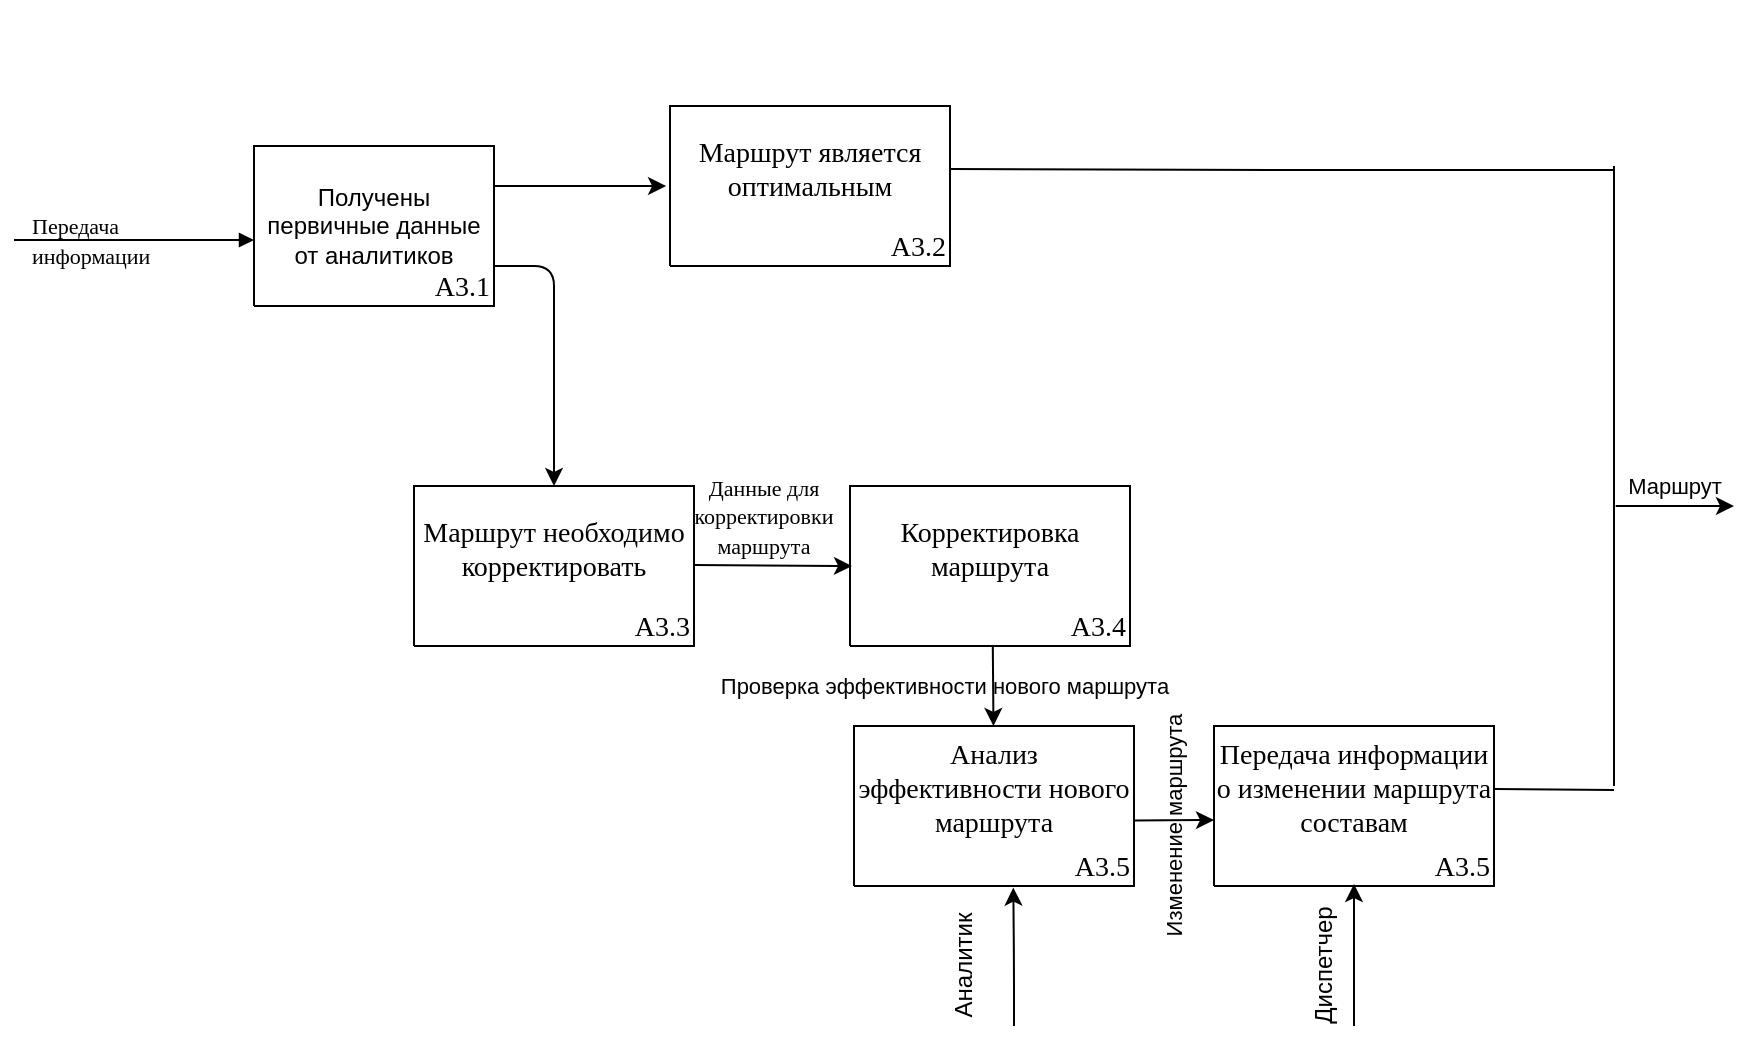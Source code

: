 <mxfile version="13.1.14" type="device"><diagram name="Страница-1" id="Страница-1"><mxGraphModel dx="1815" dy="524" grid="1" gridSize="10" guides="1" tooltips="1" connect="1" arrows="1" fold="1" page="1" pageScale="1" pageWidth="827" pageHeight="1169" math="0" shadow="0"><root><mxCell id="0"/><mxCell id="1" value="Соединительная линия" parent="0"/><mxCell id="2" style="vsdxID=13;fillColor=none;gradientColor=none;strokeColor=none;spacingTop=-1;spacingBottom=-1;spacingLeft=-1;spacingRight=-1;labelBackgroundColor=none;rounded=0;html=1;whiteSpace=wrap;" parent="1" vertex="1"><mxGeometry x="200" y="270" width="140" height="80" as="geometry"/></mxCell><mxCell id="3" style="vsdxID=14;fillColor=#FFFFFF;gradientColor=none;shape=stencil(nZBLDoAgDERP0z3SIyjew0SURgSD+Lu9kMZoXLhwN9O+tukAlrNpJg1SzDH4QW/URgNYgZTkjA4UkwJUgGXng+6DX1zLfmoymdXo17xh5zmRJ6Q42BWCfc2oJfdAr+Yv+AP9Cb7OJ3H/2JG1HNGz/84klThPVCc=);strokeColor=#000000;spacingTop=-1;spacingBottom=-1;spacingLeft=-1;spacingRight=-1;labelBackgroundColor=none;rounded=0;html=1;whiteSpace=wrap;" parent="2" vertex="1"><mxGeometry width="140" height="80" as="geometry"/></mxCell><mxCell id="4" value="&lt;p style=&quot;margin-left: 0 ; margin-right: 0 ; margin-top: 0px ; margin-bottom: 0px ; text-indent: 0 ; direction: ltr&quot;&gt;&lt;font style=&quot;font-size: 14px ; font-family: &amp;#34;calibri&amp;#34; ; color: #000000 ; direction: ltr ; letter-spacing: 0px ; line-height: 120% ; opacity: 1&quot;&gt;A3.3&lt;/font&gt;&lt;font style=&quot;font-size: 14px ; font-family: &amp;#34;calibri&amp;#34; ; color: #000000 ; direction: ltr ; letter-spacing: 0px ; line-height: 120% ; opacity: 1&quot;&gt;&lt;br&gt;&lt;/font&gt;&lt;/p&gt;" style="verticalAlign=middle;align=right;vsdxID=15;fillColor=none;gradientColor=none;strokeColor=none;spacingTop=-3;spacingBottom=-3;labelBackgroundColor=none;rounded=0;html=1;whiteSpace=wrap;" parent="2" vertex="1"><mxGeometry y="63" width="140" height="16" as="geometry"/></mxCell><mxCell id="5" value="&lt;p style=&quot;align:right;margin-left:0;margin-right:0;margin-top:0px;margin-bottom:0px;text-indent:0;valign:middle;direction:ltr;&quot;&gt;&lt;font style=&quot;font-size:14px;font-family:Calibri;color:#000000;direction:ltr;letter-spacing:0px;line-height:120%;opacity:1&quot;&gt;&lt;br/&gt;&lt;/font&gt;&lt;/p&gt;" style="verticalAlign=middle;align=right;vsdxID=16;fillColor=none;gradientColor=none;strokeColor=none;spacingBottom=-3;labelBackgroundColor=none;rounded=0;html=1;whiteSpace=wrap;" parent="2" vertex="1"><mxGeometry y="80" width="140" height="22" as="geometry"/></mxCell><mxCell id="6" value="&lt;p style=&quot;margin-left: 0 ; margin-right: 0 ; margin-top: 0px ; margin-bottom: 0px ; text-indent: 0 ; direction: ltr&quot;&gt;&lt;font style=&quot;font-size: 14px ; font-family: &amp;#34;calibri&amp;#34; ; color: #000000 ; direction: ltr ; letter-spacing: 0px ; line-height: 120% ; opacity: 1&quot;&gt;Маршрут необходимо корректировать&lt;/font&gt;&lt;/p&gt;" style="verticalAlign=middle;align=center;vsdxID=17;fillColor=none;gradientColor=none;strokeColor=none;labelBackgroundColor=none;rounded=0;html=1;whiteSpace=wrap;" parent="2" vertex="1"><mxGeometry width="140" height="63" as="geometry"/></mxCell><mxCell id="31" value="" style="vsdxID=11;edgeStyle=none;startArrow=none;endArrow=block;startSize=5;endSize=5;strokeColor=#000000;spacingTop=0;spacingBottom=0;spacingLeft=0;spacingRight=0;verticalAlign=middle;html=1;labelBackgroundColor=#ffffff;rounded=1;align=center;" parent="1" edge="1"><mxGeometry relative="1" as="geometry"><mxPoint as="offset"/><Array as="points"/><mxPoint y="147" as="sourcePoint"/><mxPoint x="120" y="147" as="targetPoint"/></mxGeometry></mxCell><mxCell id="7" value="&lt;font style=&quot;font-size: 11px ; font-family: &amp;#34;calibri&amp;#34; ; color: #000000 ; direction: ltr ; letter-spacing: 0px ; line-height: 120% ; opacity: 1&quot;&gt;Передача информации&lt;br&gt;&lt;/font&gt;" style="verticalAlign=middle;align=left;vsdxID=12;fillColor=none;gradientColor=none;shape=stencil(nZBLDoAgDERP0z3SIyjew0SURgSD+Lu9kMZoXLhwN9O+tukAlrNpJg1SzDH4QW/URgNYgZTkjA4UkwJUgGXng+6DX1zLfmoymdXo17xh5zmRJ6Q42BWCfc2oJfdAr+Yv+AP9Cb7OJ3H/2JG1HNGz/84klThPVCc=);strokeColor=none;spacingTop=-1;spacingBottom=-1;spacingLeft=-1;spacingRight=-1;labelBackgroundColor=none;rounded=0;html=1;whiteSpace=wrap;" parent="1" vertex="1"><mxGeometry x="8" y="132" width="90" height="30" as="geometry"/></mxCell><mxCell id="8" value="П" style="vsdxID=1;fillColor=none;gradientColor=none;strokeColor=none;spacingTop=-1;spacingBottom=-1;spacingLeft=-1;spacingRight=-1;labelBackgroundColor=none;rounded=0;html=1;whiteSpace=wrap;" parent="1" vertex="1"><mxGeometry x="120" y="100" width="120" height="80" as="geometry"/></mxCell><mxCell id="9" value="Получены первичные данные от аналитиков" style="vsdxID=2;fillColor=#FFFFFF;gradientColor=none;shape=stencil(nZBLDoAgDERP0z3SIyjew0SURgSD+Lu9kMZoXLhwN9O+tukAlrNpJg1SzDH4QW/URgNYgZTkjA4UkwJUgGXng+6DX1zLfmoymdXo17xh5zmRJ6Q42BWCfc2oJfdAr+Yv+AP9Cb7OJ3H/2JG1HNGz/84klThPVCc=);strokeColor=#000000;spacingTop=-1;spacingBottom=-1;spacingLeft=-1;spacingRight=-1;labelBackgroundColor=none;rounded=0;html=1;whiteSpace=wrap;" parent="8" vertex="1"><mxGeometry width="120" height="80" as="geometry"/></mxCell><mxCell id="10" value="&lt;p style=&quot;margin-left: 0 ; margin-right: 0 ; margin-top: 0px ; margin-bottom: 0px ; text-indent: 0 ; direction: ltr&quot;&gt;&lt;font style=&quot;font-size: 14px ; font-family: &amp;#34;calibri&amp;#34; ; color: #000000 ; direction: ltr ; letter-spacing: 0px ; line-height: 120% ; opacity: 1&quot;&gt;A3.1&lt;/font&gt;&lt;font style=&quot;font-size: 14px ; font-family: &amp;#34;calibri&amp;#34; ; color: #000000 ; direction: ltr ; letter-spacing: 0px ; line-height: 120% ; opacity: 1&quot;&gt;&lt;br&gt;&lt;/font&gt;&lt;/p&gt;" style="verticalAlign=middle;align=right;vsdxID=3;fillColor=none;gradientColor=none;strokeColor=none;spacingTop=-3;spacingBottom=-3;labelBackgroundColor=none;rounded=0;html=1;whiteSpace=wrap;" parent="8" vertex="1"><mxGeometry y="63" width="120" height="16" as="geometry"/></mxCell><mxCell id="11" value="&lt;p style=&quot;align:right;margin-left:0;margin-right:0;margin-top:0px;margin-bottom:0px;text-indent:0;valign:middle;direction:ltr;&quot;&gt;&lt;font style=&quot;font-size:14px;font-family:Calibri;color:#000000;direction:ltr;letter-spacing:0px;line-height:120%;opacity:1&quot;&gt;&lt;br/&gt;&lt;/font&gt;&lt;/p&gt;" style="verticalAlign=middle;align=right;vsdxID=4;fillColor=none;gradientColor=none;strokeColor=none;spacingBottom=-3;labelBackgroundColor=none;rounded=0;html=1;whiteSpace=wrap;" parent="8" vertex="1"><mxGeometry y="80" width="120" height="22" as="geometry"/></mxCell><mxCell id="19" value="&lt;p style=&quot;align:center;margin-left:0;margin-right:0;margin-top:0px;margin-bottom:0px;text-indent:0;valign:middle;direction:ltr;&quot;&gt;&lt;/p&gt;" style="verticalAlign=middle;align=center;vsdxID=42;fillColor=none;gradientColor=none;shape=stencil(nZBLDoAgDERP0z3SIyjew0SURgSD+Lu9kMZoXLhwN9O+tukAlrNpJg1SzDH4QW/URgNYgZTkjA4UkwJUgGXng+6DX1zLfmoymdXo17xh5zmRJ6Q42BWCfc2oJfdAr+Yv+AP9Cb7OJ3H/2JG1HNGz/84klThPVCc=);strokeColor=none;spacingTop=-1;spacingBottom=-1;spacingLeft=-1;spacingRight=-1;labelBackgroundColor=none;rounded=0;html=1;whiteSpace=wrap;" parent="1" vertex="1"><mxGeometry x="330" y="373" width="90" height="30" as="geometry"/></mxCell><mxCell id="20" style="vsdxID=6;fillColor=none;gradientColor=none;strokeColor=none;spacingTop=-1;spacingBottom=-1;spacingLeft=-1;spacingRight=-1;labelBackgroundColor=none;rounded=1;html=1;whiteSpace=wrap;" parent="1" vertex="1"><mxGeometry x="468" y="120" width="-228" height="88" as="geometry"/></mxCell><mxCell id="22" value="&lt;p style=&quot;margin-left: 0 ; margin-right: 0 ; margin-top: 0px ; margin-bottom: 0px ; text-indent: 0 ; direction: ltr&quot;&gt;&lt;font style=&quot;font-size: 11px ; font-family: &amp;#34;calibri&amp;#34; ; color: #000000 ; direction: ltr ; letter-spacing: 0px ; line-height: 120% ; opacity: 1&quot;&gt;Данные для корректировки маршрута&lt;/font&gt;&lt;/p&gt;" style="verticalAlign=middle;align=center;vsdxID=21;fillColor=none;gradientColor=none;shape=stencil(nZBLDoAgDERP0z3SIyjew0SURgSD+Lu9kMZoXLhwN9O+tukAlrNpJg1SzDH4QW/URgNYgZTkjA4UkwJUgGXng+6DX1zLfmoymdXo17xh5zmRJ6Q42BWCfc2oJfdAr+Yv+AP9Cb7OJ3H/2JG1HNGz/84klThPVCc=);strokeColor=none;spacingTop=-1;spacingBottom=-1;spacingLeft=-1;spacingRight=-1;labelBackgroundColor=none;rounded=0;html=1;whiteSpace=wrap;" parent="1" vertex="1"><mxGeometry x="330" y="270" width="90" height="30" as="geometry"/></mxCell><mxCell id="23" parent="1" vertex="1"><mxGeometry x="660" y="146" as="geometry"/></mxCell><mxCell id="25" parent="1" vertex="1"><mxGeometry x="660" y="228" as="geometry"/></mxCell><mxCell id="27" parent="1" vertex="1"><mxGeometry x="660" y="133" as="geometry"/></mxCell><mxCell id="29" parent="1" vertex="1"><mxGeometry x="217" y="28" as="geometry"/></mxCell><mxCell id="hqA0SRR-Sxvv2IlFRzZ7-31" style="vsdxID=13;fillColor=none;gradientColor=none;strokeColor=none;spacingTop=-1;spacingBottom=-1;spacingLeft=-1;spacingRight=-1;labelBackgroundColor=none;rounded=0;html=1;whiteSpace=wrap;" parent="1" vertex="1"><mxGeometry x="418" y="270" width="227" height="110" as="geometry"/></mxCell><mxCell id="hqA0SRR-Sxvv2IlFRzZ7-32" style="vsdxID=14;fillColor=#FFFFFF;gradientColor=none;shape=stencil(nZBLDoAgDERP0z3SIyjew0SURgSD+Lu9kMZoXLhwN9O+tukAlrNpJg1SzDH4QW/URgNYgZTkjA4UkwJUgGXng+6DX1zLfmoymdXo17xh5zmRJ6Q42BWCfc2oJfdAr+Yv+AP9Cb7OJ3H/2JG1HNGz/84klThPVCc=);strokeColor=#000000;spacingTop=-1;spacingBottom=-1;spacingLeft=-1;spacingRight=-1;labelBackgroundColor=none;rounded=0;html=1;whiteSpace=wrap;" parent="hqA0SRR-Sxvv2IlFRzZ7-31" vertex="1"><mxGeometry width="140" height="80" as="geometry"/></mxCell><mxCell id="hqA0SRR-Sxvv2IlFRzZ7-33" value="&lt;p style=&quot;margin-left: 0 ; margin-right: 0 ; margin-top: 0px ; margin-bottom: 0px ; text-indent: 0 ; direction: ltr&quot;&gt;&lt;font style=&quot;font-size: 14px ; font-family: &amp;#34;calibri&amp;#34; ; color: #000000 ; direction: ltr ; letter-spacing: 0px ; line-height: 120% ; opacity: 1&quot;&gt;A3.4&lt;/font&gt;&lt;font style=&quot;font-size: 14px ; font-family: &amp;#34;calibri&amp;#34; ; color: #000000 ; direction: ltr ; letter-spacing: 0px ; line-height: 120% ; opacity: 1&quot;&gt;&lt;br&gt;&lt;/font&gt;&lt;/p&gt;" style="verticalAlign=middle;align=right;vsdxID=15;fillColor=none;gradientColor=none;strokeColor=none;spacingTop=-3;spacingBottom=-3;labelBackgroundColor=none;rounded=0;html=1;whiteSpace=wrap;" parent="hqA0SRR-Sxvv2IlFRzZ7-31" vertex="1"><mxGeometry y="63" width="140" height="16" as="geometry"/></mxCell><mxCell id="hqA0SRR-Sxvv2IlFRzZ7-34" value="&lt;p style=&quot;align:right;margin-left:0;margin-right:0;margin-top:0px;margin-bottom:0px;text-indent:0;valign:middle;direction:ltr;&quot;&gt;&lt;font style=&quot;font-size:14px;font-family:Calibri;color:#000000;direction:ltr;letter-spacing:0px;line-height:120%;opacity:1&quot;&gt;&lt;br/&gt;&lt;/font&gt;&lt;/p&gt;" style="verticalAlign=middle;align=right;vsdxID=16;fillColor=none;gradientColor=none;strokeColor=none;spacingBottom=-3;labelBackgroundColor=none;rounded=0;html=1;whiteSpace=wrap;" parent="hqA0SRR-Sxvv2IlFRzZ7-31" vertex="1"><mxGeometry y="80" width="140" height="22" as="geometry"/></mxCell><mxCell id="hqA0SRR-Sxvv2IlFRzZ7-35" value="&lt;p style=&quot;margin-left: 0 ; margin-right: 0 ; margin-top: 0px ; margin-bottom: 0px ; text-indent: 0 ; direction: ltr&quot;&gt;&lt;font style=&quot;font-size: 14px ; font-family: &amp;#34;calibri&amp;#34; ; color: #000000 ; direction: ltr ; letter-spacing: 0px ; line-height: 120% ; opacity: 1&quot;&gt;Корректировка маршрута&lt;/font&gt;&lt;/p&gt;" style="verticalAlign=middle;align=center;vsdxID=17;fillColor=none;gradientColor=none;strokeColor=none;labelBackgroundColor=none;rounded=0;html=1;whiteSpace=wrap;" parent="hqA0SRR-Sxvv2IlFRzZ7-31" vertex="1"><mxGeometry width="140" height="63" as="geometry"/></mxCell><mxCell id="f2FqaVN6y339ZHhef3Es-41" value="&lt;font style=&quot;font-size: 11px&quot;&gt;Проверка эффективности нового маршрута&lt;/font&gt;" style="text;html=1;align=center;verticalAlign=middle;resizable=0;points=[];autosize=1;" vertex="1" parent="hqA0SRR-Sxvv2IlFRzZ7-31"><mxGeometry x="-78" y="90" width="250" height="20" as="geometry"/></mxCell><mxCell id="hqA0SRR-Sxvv2IlFRzZ7-37" value="" style="endArrow=classic;html=1;exitX=1;exitY=0.5;exitDx=0;exitDy=0;" parent="1" edge="1"><mxGeometry width="50" height="50" relative="1" as="geometry"><mxPoint x="340" y="309.5" as="sourcePoint"/><mxPoint x="419" y="310" as="targetPoint"/></mxGeometry></mxCell><mxCell id="hqA0SRR-Sxvv2IlFRzZ7-39" style="vsdxID=13;fillColor=none;gradientColor=none;strokeColor=none;spacingTop=-1;spacingBottom=-1;spacingLeft=-1;spacingRight=-1;labelBackgroundColor=none;rounded=0;html=1;whiteSpace=wrap;" parent="1" vertex="1"><mxGeometry x="328" y="80" width="140" height="80" as="geometry"/></mxCell><mxCell id="hqA0SRR-Sxvv2IlFRzZ7-40" style="vsdxID=14;fillColor=#FFFFFF;gradientColor=none;shape=stencil(nZBLDoAgDERP0z3SIyjew0SURgSD+Lu9kMZoXLhwN9O+tukAlrNpJg1SzDH4QW/URgNYgZTkjA4UkwJUgGXng+6DX1zLfmoymdXo17xh5zmRJ6Q42BWCfc2oJfdAr+Yv+AP9Cb7OJ3H/2JG1HNGz/84klThPVCc=);strokeColor=#000000;spacingTop=-1;spacingBottom=-1;spacingLeft=-1;spacingRight=-1;labelBackgroundColor=none;rounded=0;html=1;whiteSpace=wrap;" parent="hqA0SRR-Sxvv2IlFRzZ7-39" vertex="1"><mxGeometry width="140" height="80" as="geometry"/></mxCell><mxCell id="hqA0SRR-Sxvv2IlFRzZ7-41" value="&lt;p style=&quot;margin-left: 0 ; margin-right: 0 ; margin-top: 0px ; margin-bottom: 0px ; text-indent: 0 ; direction: ltr&quot;&gt;&lt;font style=&quot;font-size: 14px ; font-family: &amp;#34;calibri&amp;#34; ; color: #000000 ; direction: ltr ; letter-spacing: 0px ; line-height: 120% ; opacity: 1&quot;&gt;A3.2&lt;/font&gt;&lt;font style=&quot;font-size: 14px ; font-family: &amp;#34;calibri&amp;#34; ; color: #000000 ; direction: ltr ; letter-spacing: 0px ; line-height: 120% ; opacity: 1&quot;&gt;&lt;br&gt;&lt;/font&gt;&lt;/p&gt;" style="verticalAlign=middle;align=right;vsdxID=15;fillColor=none;gradientColor=none;strokeColor=none;spacingTop=-3;spacingBottom=-3;labelBackgroundColor=none;rounded=0;html=1;whiteSpace=wrap;" parent="hqA0SRR-Sxvv2IlFRzZ7-39" vertex="1"><mxGeometry y="63" width="140" height="16" as="geometry"/></mxCell><mxCell id="hqA0SRR-Sxvv2IlFRzZ7-42" value="&lt;p style=&quot;align:right;margin-left:0;margin-right:0;margin-top:0px;margin-bottom:0px;text-indent:0;valign:middle;direction:ltr;&quot;&gt;&lt;font style=&quot;font-size:14px;font-family:Calibri;color:#000000;direction:ltr;letter-spacing:0px;line-height:120%;opacity:1&quot;&gt;&lt;br/&gt;&lt;/font&gt;&lt;/p&gt;" style="verticalAlign=middle;align=right;vsdxID=16;fillColor=none;gradientColor=none;strokeColor=none;spacingBottom=-3;labelBackgroundColor=none;rounded=0;html=1;whiteSpace=wrap;" parent="hqA0SRR-Sxvv2IlFRzZ7-39" vertex="1"><mxGeometry y="80" width="140" height="22" as="geometry"/></mxCell><mxCell id="hqA0SRR-Sxvv2IlFRzZ7-43" value="&lt;p style=&quot;margin-left: 0 ; margin-right: 0 ; margin-top: 0px ; margin-bottom: 0px ; text-indent: 0 ; direction: ltr&quot;&gt;&lt;font style=&quot;font-size: 14px ; font-family: &amp;#34;calibri&amp;#34; ; color: #000000 ; direction: ltr ; letter-spacing: 0px ; line-height: 120% ; opacity: 1&quot;&gt;Маршрут является оптимальным&lt;/font&gt;&lt;/p&gt;" style="verticalAlign=middle;align=center;vsdxID=17;fillColor=none;gradientColor=none;strokeColor=none;labelBackgroundColor=none;rounded=0;html=1;whiteSpace=wrap;" parent="hqA0SRR-Sxvv2IlFRzZ7-39" vertex="1"><mxGeometry width="140" height="63" as="geometry"/></mxCell><mxCell id="hqA0SRR-Sxvv2IlFRzZ7-44" value="" style="endArrow=classic;html=1;exitX=1;exitY=0.25;exitDx=0;exitDy=0;entryX=-0.014;entryY=0.635;entryDx=0;entryDy=0;entryPerimeter=0;" parent="1" source="8" target="hqA0SRR-Sxvv2IlFRzZ7-43" edge="1"><mxGeometry width="50" height="50" relative="1" as="geometry"><mxPoint x="508" y="260" as="sourcePoint"/><mxPoint x="558" y="210" as="targetPoint"/></mxGeometry></mxCell><mxCell id="hqA0SRR-Sxvv2IlFRzZ7-45" value="" style="endArrow=classic;html=1;exitX=1;exitY=0.75;exitDx=0;exitDy=0;entryX=0.5;entryY=0;entryDx=0;entryDy=0;" parent="1" source="8" target="6" edge="1"><mxGeometry width="50" height="50" relative="1" as="geometry"><mxPoint x="550" y="260" as="sourcePoint"/><mxPoint x="600" y="210" as="targetPoint"/><Array as="points"><mxPoint x="270" y="160"/><mxPoint x="270" y="240"/></Array></mxGeometry></mxCell><mxCell id="hqA0SRR-Sxvv2IlFRzZ7-46" value="" style="endArrow=classic;html=1;exitX=0.51;exitY=0.005;exitDx=0;exitDy=0;exitPerimeter=0;" parent="1" source="hqA0SRR-Sxvv2IlFRzZ7-34" edge="1" target="hqA0SRR-Sxvv2IlFRzZ7-51"><mxGeometry width="50" height="50" relative="1" as="geometry"><mxPoint x="550" y="400" as="sourcePoint"/><mxPoint x="620" y="350" as="targetPoint"/></mxGeometry></mxCell><mxCell id="hqA0SRR-Sxvv2IlFRzZ7-47" style="vsdxID=13;fillColor=none;gradientColor=none;strokeColor=none;spacingTop=-1;spacingBottom=-1;spacingLeft=-1;spacingRight=-1;labelBackgroundColor=none;rounded=0;html=1;whiteSpace=wrap;" parent="1" vertex="1"><mxGeometry x="420" y="390" width="140" height="80" as="geometry"/></mxCell><mxCell id="hqA0SRR-Sxvv2IlFRzZ7-48" style="vsdxID=14;fillColor=#FFFFFF;gradientColor=none;shape=stencil(nZBLDoAgDERP0z3SIyjew0SURgSD+Lu9kMZoXLhwN9O+tukAlrNpJg1SzDH4QW/URgNYgZTkjA4UkwJUgGXng+6DX1zLfmoymdXo17xh5zmRJ6Q42BWCfc2oJfdAr+Yv+AP9Cb7OJ3H/2JG1HNGz/84klThPVCc=);strokeColor=#000000;spacingTop=-1;spacingBottom=-1;spacingLeft=-1;spacingRight=-1;labelBackgroundColor=none;rounded=0;html=1;whiteSpace=wrap;" parent="hqA0SRR-Sxvv2IlFRzZ7-47" vertex="1"><mxGeometry width="140" height="80" as="geometry"/></mxCell><mxCell id="hqA0SRR-Sxvv2IlFRzZ7-49" value="&lt;p style=&quot;margin-left: 0 ; margin-right: 0 ; margin-top: 0px ; margin-bottom: 0px ; text-indent: 0 ; direction: ltr&quot;&gt;&lt;font style=&quot;font-size: 14px ; font-family: &amp;#34;calibri&amp;#34; ; color: #000000 ; direction: ltr ; letter-spacing: 0px ; line-height: 120% ; opacity: 1&quot;&gt;A3.5&lt;/font&gt;&lt;font style=&quot;font-size: 14px ; font-family: &amp;#34;calibri&amp;#34; ; color: #000000 ; direction: ltr ; letter-spacing: 0px ; line-height: 120% ; opacity: 1&quot;&gt;&lt;br&gt;&lt;/font&gt;&lt;/p&gt;" style="verticalAlign=middle;align=right;vsdxID=15;fillColor=none;gradientColor=none;strokeColor=none;spacingTop=-3;spacingBottom=-3;labelBackgroundColor=none;rounded=0;html=1;whiteSpace=wrap;" parent="hqA0SRR-Sxvv2IlFRzZ7-47" vertex="1"><mxGeometry y="63" width="140" height="16" as="geometry"/></mxCell><mxCell id="hqA0SRR-Sxvv2IlFRzZ7-50" value="&lt;p style=&quot;align:right;margin-left:0;margin-right:0;margin-top:0px;margin-bottom:0px;text-indent:0;valign:middle;direction:ltr;&quot;&gt;&lt;font style=&quot;font-size:14px;font-family:Calibri;color:#000000;direction:ltr;letter-spacing:0px;line-height:120%;opacity:1&quot;&gt;&lt;br/&gt;&lt;/font&gt;&lt;/p&gt;" style="verticalAlign=middle;align=right;vsdxID=16;fillColor=none;gradientColor=none;strokeColor=none;spacingBottom=-3;labelBackgroundColor=none;rounded=0;html=1;whiteSpace=wrap;" parent="hqA0SRR-Sxvv2IlFRzZ7-47" vertex="1"><mxGeometry y="80" width="140" height="22" as="geometry"/></mxCell><mxCell id="hqA0SRR-Sxvv2IlFRzZ7-51" value="&lt;p style=&quot;margin-left: 0 ; margin-right: 0 ; margin-top: 0px ; margin-bottom: 0px ; text-indent: 0 ; direction: ltr&quot;&gt;&lt;font face=&quot;calibri&quot;&gt;&lt;span style=&quot;font-size: 14px&quot;&gt;Анализ эффективности нового маршрута&lt;/span&gt;&lt;/font&gt;&lt;/p&gt;" style="verticalAlign=middle;align=center;vsdxID=17;fillColor=none;gradientColor=none;strokeColor=none;labelBackgroundColor=none;rounded=0;html=1;whiteSpace=wrap;" parent="hqA0SRR-Sxvv2IlFRzZ7-47" vertex="1"><mxGeometry width="140" height="63" as="geometry"/></mxCell><mxCell id="hqA0SRR-Sxvv2IlFRzZ7-62" value="Аналитик" style="text;html=1;align=center;verticalAlign=middle;resizable=0;points=[];autosize=1;rotation=270;" parent="1" vertex="1"><mxGeometry x="440" y="500" width="70" height="20" as="geometry"/></mxCell><mxCell id="hqA0SRR-Sxvv2IlFRzZ7-63" value="" style="endArrow=classic;html=1;entryX=0.569;entryY=0.037;entryDx=0;entryDy=0;entryPerimeter=0;" parent="1" target="hqA0SRR-Sxvv2IlFRzZ7-50" edge="1"><mxGeometry width="50" height="50" relative="1" as="geometry"><mxPoint x="500" y="540" as="sourcePoint"/><mxPoint x="691" y="455" as="targetPoint"/><Array as="points"><mxPoint x="500" y="510"/></Array></mxGeometry></mxCell><mxCell id="hqA0SRR-Sxvv2IlFRzZ7-66" value="" style="endArrow=none;html=1;exitX=1;exitY=0.5;exitDx=0;exitDy=0;" parent="1" source="hqA0SRR-Sxvv2IlFRzZ7-43" edge="1"><mxGeometry width="50" height="50" relative="1" as="geometry"><mxPoint x="600" y="270" as="sourcePoint"/><mxPoint x="800" y="112" as="targetPoint"/><Array as="points"><mxPoint x="650" y="112"/></Array></mxGeometry></mxCell><mxCell id="f2FqaVN6y339ZHhef3Es-32" value="" style="endArrow=classic;html=1;exitX=1;exitY=0.75;exitDx=0;exitDy=0;" edge="1" parent="1" source="hqA0SRR-Sxvv2IlFRzZ7-51"><mxGeometry width="50" height="50" relative="1" as="geometry"><mxPoint x="360" y="320" as="sourcePoint"/><mxPoint x="600" y="437" as="targetPoint"/></mxGeometry></mxCell><mxCell id="f2FqaVN6y339ZHhef3Es-33" style="vsdxID=13;fillColor=none;gradientColor=none;strokeColor=none;spacingTop=-1;spacingBottom=-1;spacingLeft=-1;spacingRight=-1;labelBackgroundColor=none;rounded=0;html=1;whiteSpace=wrap;" vertex="1" parent="1"><mxGeometry x="600" y="390" width="140" height="80" as="geometry"/></mxCell><mxCell id="f2FqaVN6y339ZHhef3Es-34" style="vsdxID=14;fillColor=#FFFFFF;gradientColor=none;shape=stencil(nZBLDoAgDERP0z3SIyjew0SURgSD+Lu9kMZoXLhwN9O+tukAlrNpJg1SzDH4QW/URgNYgZTkjA4UkwJUgGXng+6DX1zLfmoymdXo17xh5zmRJ6Q42BWCfc2oJfdAr+Yv+AP9Cb7OJ3H/2JG1HNGz/84klThPVCc=);strokeColor=#000000;spacingTop=-1;spacingBottom=-1;spacingLeft=-1;spacingRight=-1;labelBackgroundColor=none;rounded=0;html=1;whiteSpace=wrap;" vertex="1" parent="f2FqaVN6y339ZHhef3Es-33"><mxGeometry width="140" height="80" as="geometry"/></mxCell><mxCell id="f2FqaVN6y339ZHhef3Es-35" value="&lt;p style=&quot;margin-left: 0 ; margin-right: 0 ; margin-top: 0px ; margin-bottom: 0px ; text-indent: 0 ; direction: ltr&quot;&gt;&lt;font style=&quot;font-size: 14px ; font-family: &amp;#34;calibri&amp;#34; ; color: #000000 ; direction: ltr ; letter-spacing: 0px ; line-height: 120% ; opacity: 1&quot;&gt;A3.5&lt;/font&gt;&lt;font style=&quot;font-size: 14px ; font-family: &amp;#34;calibri&amp;#34; ; color: #000000 ; direction: ltr ; letter-spacing: 0px ; line-height: 120% ; opacity: 1&quot;&gt;&lt;br&gt;&lt;/font&gt;&lt;/p&gt;" style="verticalAlign=middle;align=right;vsdxID=15;fillColor=none;gradientColor=none;strokeColor=none;spacingTop=-3;spacingBottom=-3;labelBackgroundColor=none;rounded=0;html=1;whiteSpace=wrap;" vertex="1" parent="f2FqaVN6y339ZHhef3Es-33"><mxGeometry y="63" width="140" height="16" as="geometry"/></mxCell><mxCell id="f2FqaVN6y339ZHhef3Es-36" value="&lt;p style=&quot;align:right;margin-left:0;margin-right:0;margin-top:0px;margin-bottom:0px;text-indent:0;valign:middle;direction:ltr;&quot;&gt;&lt;font style=&quot;font-size:14px;font-family:Calibri;color:#000000;direction:ltr;letter-spacing:0px;line-height:120%;opacity:1&quot;&gt;&lt;br/&gt;&lt;/font&gt;&lt;/p&gt;" style="verticalAlign=middle;align=right;vsdxID=16;fillColor=none;gradientColor=none;strokeColor=none;spacingBottom=-3;labelBackgroundColor=none;rounded=0;html=1;whiteSpace=wrap;" vertex="1" parent="f2FqaVN6y339ZHhef3Es-33"><mxGeometry y="80" width="140" height="22" as="geometry"/></mxCell><mxCell id="f2FqaVN6y339ZHhef3Es-37" value="&lt;p style=&quot;margin-left: 0 ; margin-right: 0 ; margin-top: 0px ; margin-bottom: 0px ; text-indent: 0 ; direction: ltr&quot;&gt;&lt;font face=&quot;calibri&quot;&gt;&lt;span style=&quot;font-size: 14px&quot;&gt;Передача информации о изменении маршрута составам&lt;/span&gt;&lt;/font&gt;&lt;/p&gt;" style="verticalAlign=middle;align=center;vsdxID=17;fillColor=none;gradientColor=none;strokeColor=none;labelBackgroundColor=none;rounded=0;html=1;whiteSpace=wrap;" vertex="1" parent="f2FqaVN6y339ZHhef3Es-33"><mxGeometry width="140" height="63" as="geometry"/></mxCell><mxCell id="f2FqaVN6y339ZHhef3Es-39" value="" style="endArrow=classic;html=1;entryX=0.5;entryY=1;entryDx=0;entryDy=0;" edge="1" parent="1" target="f2FqaVN6y339ZHhef3Es-35"><mxGeometry width="50" height="50" relative="1" as="geometry"><mxPoint x="670" y="540" as="sourcePoint"/><mxPoint x="509.66" y="480.814" as="targetPoint"/><Array as="points"/></mxGeometry></mxCell><mxCell id="f2FqaVN6y339ZHhef3Es-40" value="Диспетчер" style="text;html=1;align=center;verticalAlign=middle;resizable=0;points=[];autosize=1;rotation=270;" vertex="1" parent="1"><mxGeometry x="615" y="500" width="80" height="20" as="geometry"/></mxCell><mxCell id="f2FqaVN6y339ZHhef3Es-42" value="&lt;font style=&quot;font-size: 11px&quot;&gt;Изменение маршрута&lt;/font&gt;" style="text;html=1;align=center;verticalAlign=middle;resizable=0;points=[];autosize=1;rotation=270;" vertex="1" parent="1"><mxGeometry x="515" y="430" width="130" height="20" as="geometry"/></mxCell><mxCell id="f2FqaVN6y339ZHhef3Es-43" value="" style="endArrow=none;html=1;exitX=1;exitY=0.5;exitDx=0;exitDy=0;" edge="1" parent="1" source="f2FqaVN6y339ZHhef3Es-37"><mxGeometry width="50" height="50" relative="1" as="geometry"><mxPoint x="330" y="410" as="sourcePoint"/><mxPoint x="800" y="422" as="targetPoint"/></mxGeometry></mxCell><mxCell id="f2FqaVN6y339ZHhef3Es-44" value="" style="endArrow=none;html=1;" edge="1" parent="1"><mxGeometry width="50" height="50" relative="1" as="geometry"><mxPoint x="800" y="420" as="sourcePoint"/><mxPoint x="800" y="110" as="targetPoint"/></mxGeometry></mxCell><mxCell id="f2FqaVN6y339ZHhef3Es-48" value="" style="endArrow=classic;html=1;" edge="1" parent="1"><mxGeometry width="50" height="50" relative="1" as="geometry"><mxPoint x="800.833" y="280" as="sourcePoint"/><mxPoint x="860" y="280" as="targetPoint"/></mxGeometry></mxCell><mxCell id="f2FqaVN6y339ZHhef3Es-49" value="&lt;font style=&quot;font-size: 11px&quot;&gt;Маршрут&lt;/font&gt;" style="text;html=1;align=center;verticalAlign=middle;resizable=0;points=[];autosize=1;" vertex="1" parent="1"><mxGeometry x="800" y="260" width="60" height="20" as="geometry"/></mxCell></root></mxGraphModel></diagram></mxfile>